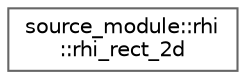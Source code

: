 digraph "类继承关系图"
{
 // LATEX_PDF_SIZE
  bgcolor="transparent";
  edge [fontname=Helvetica,fontsize=10,labelfontname=Helvetica,labelfontsize=10];
  node [fontname=Helvetica,fontsize=10,shape=box,height=0.2,width=0.4];
  rankdir="LR";
  Node0 [id="Node000000",label="source_module::rhi\l::rhi_rect_2d",height=0.2,width=0.4,color="grey40", fillcolor="white", style="filled",URL="$structsource__module_1_1rhi_1_1rhi__rect__2d.html",tooltip=" "];
}
